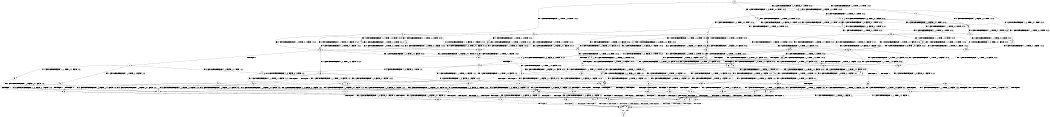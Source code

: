 digraph BCG {
size = "7, 10.5";
center = TRUE;
node [shape = circle];
0 [peripheries = 2];
0 -> 1 [label = "EX !0 !ATOMIC_EXCH_BRANCH (1, +0, TRUE, +0, 1, TRUE) !:0:1:2:"];
0 -> 2 [label = "EX !1 !ATOMIC_EXCH_BRANCH (1, +1, TRUE, +0, 2, TRUE) !:0:1:2:"];
0 -> 3 [label = "EX !2 !ATOMIC_EXCH_BRANCH (1, +0, FALSE, +0, 1, TRUE) !:0:1:2:"];
0 -> 4 [label = "EX !0 !ATOMIC_EXCH_BRANCH (1, +0, TRUE, +0, 1, TRUE) !:0:1:2:"];
1 -> 5 [label = "EX !2 !ATOMIC_EXCH_BRANCH (1, +0, FALSE, +0, 1, TRUE) !:0:1:2:"];
2 -> 6 [label = "EX !1 !ATOMIC_EXCH_BRANCH (1, +1, TRUE, +1, 2, TRUE) !:0:1:2:"];
2 -> 7 [label = "EX !2 !ATOMIC_EXCH_BRANCH (1, +0, FALSE, +0, 1, FALSE) !:0:1:2:"];
2 -> 8 [label = "EX !0 !ATOMIC_EXCH_BRANCH (1, +0, TRUE, +0, 1, FALSE) !:0:1:2:"];
2 -> 9 [label = "EX !1 !ATOMIC_EXCH_BRANCH (1, +1, TRUE, +1, 2, TRUE) !:0:1:2:"];
3 -> 10 [label = "EX !0 !ATOMIC_EXCH_BRANCH (1, +0, TRUE, +0, 1, TRUE) !:0:1:2:"];
3 -> 11 [label = "EX !1 !ATOMIC_EXCH_BRANCH (1, +1, TRUE, +0, 2, TRUE) !:0:1:2:"];
3 -> 12 [label = "EX !0 !ATOMIC_EXCH_BRANCH (1, +0, TRUE, +0, 1, TRUE) !:0:1:2:"];
3 -> 3 [label = "EX !2 !ATOMIC_EXCH_BRANCH (1, +0, FALSE, +0, 1, TRUE) !:0:1:2:"];
4 -> 5 [label = "EX !2 !ATOMIC_EXCH_BRANCH (1, +0, FALSE, +0, 1, TRUE) !:0:1:2:"];
4 -> 13 [label = "EX !1 !ATOMIC_EXCH_BRANCH (1, +1, TRUE, +0, 2, TRUE) !:0:1:2:"];
4 -> 14 [label = "EX !2 !ATOMIC_EXCH_BRANCH (1, +0, FALSE, +0, 1, TRUE) !:0:1:2:"];
4 -> 4 [label = "EX !0 !ATOMIC_EXCH_BRANCH (1, +0, TRUE, +0, 1, TRUE) !:0:1:2:"];
5 -> 10 [label = "EX !0 !ATOMIC_EXCH_BRANCH (1, +0, TRUE, +0, 1, TRUE) !:0:1:2:"];
6 -> 15 [label = "EX !0 !ATOMIC_EXCH_BRANCH (1, +0, TRUE, +0, 1, FALSE) !:0:1:2:"];
7 -> 16 [label = "EX !1 !ATOMIC_EXCH_BRANCH (1, +1, TRUE, +1, 2, TRUE) !:0:1:2:"];
7 -> 17 [label = "TERMINATE !2"];
7 -> 18 [label = "EX !0 !ATOMIC_EXCH_BRANCH (1, +0, TRUE, +0, 1, FALSE) !:0:1:2:"];
7 -> 19 [label = "EX !1 !ATOMIC_EXCH_BRANCH (1, +1, TRUE, +1, 2, TRUE) !:0:1:2:"];
8 -> 20 [label = "EX !1 !ATOMIC_EXCH_BRANCH (1, +1, TRUE, +1, 2, FALSE) !:0:1:2:"];
8 -> 21 [label = "TERMINATE !0"];
8 -> 22 [label = "EX !2 !ATOMIC_EXCH_BRANCH (1, +0, FALSE, +0, 1, TRUE) !:0:1:2:"];
8 -> 23 [label = "EX !1 !ATOMIC_EXCH_BRANCH (1, +1, TRUE, +1, 2, FALSE) !:0:1:2:"];
9 -> 15 [label = "EX !0 !ATOMIC_EXCH_BRANCH (1, +0, TRUE, +0, 1, FALSE) !:0:1:2:"];
9 -> 7 [label = "EX !2 !ATOMIC_EXCH_BRANCH (1, +0, FALSE, +0, 1, FALSE) !:0:1:2:"];
9 -> 8 [label = "EX !0 !ATOMIC_EXCH_BRANCH (1, +0, TRUE, +0, 1, FALSE) !:0:1:2:"];
9 -> 9 [label = "EX !1 !ATOMIC_EXCH_BRANCH (1, +1, TRUE, +1, 2, TRUE) !:0:1:2:"];
10 -> 24 [label = "EX !1 !ATOMIC_EXCH_BRANCH (1, +1, TRUE, +0, 2, TRUE) !:0:1:2:"];
11 -> 25 [label = "EX !1 !ATOMIC_EXCH_BRANCH (1, +1, TRUE, +1, 2, TRUE) !:0:1:2:"];
11 -> 26 [label = "EX !0 !ATOMIC_EXCH_BRANCH (1, +0, TRUE, +0, 1, FALSE) !:0:1:2:"];
11 -> 7 [label = "EX !2 !ATOMIC_EXCH_BRANCH (1, +0, FALSE, +0, 1, FALSE) !:0:1:2:"];
11 -> 27 [label = "EX !1 !ATOMIC_EXCH_BRANCH (1, +1, TRUE, +1, 2, TRUE) !:0:1:2:"];
12 -> 24 [label = "EX !1 !ATOMIC_EXCH_BRANCH (1, +1, TRUE, +0, 2, TRUE) !:0:1:2:"];
12 -> 28 [label = "EX !1 !ATOMIC_EXCH_BRANCH (1, +1, TRUE, +0, 2, TRUE) !:0:1:2:"];
12 -> 14 [label = "EX !2 !ATOMIC_EXCH_BRANCH (1, +0, FALSE, +0, 1, TRUE) !:0:1:2:"];
12 -> 12 [label = "EX !0 !ATOMIC_EXCH_BRANCH (1, +0, TRUE, +0, 1, TRUE) !:0:1:2:"];
13 -> 15 [label = "EX !0 !ATOMIC_EXCH_BRANCH (1, +0, TRUE, +0, 1, FALSE) !:0:1:2:"];
13 -> 29 [label = "EX !2 !ATOMIC_EXCH_BRANCH (1, +0, FALSE, +0, 1, FALSE) !:0:1:2:"];
13 -> 30 [label = "EX !1 !ATOMIC_EXCH_BRANCH (1, +1, TRUE, +1, 2, TRUE) !:0:1:2:"];
13 -> 8 [label = "EX !0 !ATOMIC_EXCH_BRANCH (1, +0, TRUE, +0, 1, FALSE) !:0:1:2:"];
14 -> 10 [label = "EX !0 !ATOMIC_EXCH_BRANCH (1, +0, TRUE, +0, 1, TRUE) !:0:1:2:"];
14 -> 28 [label = "EX !1 !ATOMIC_EXCH_BRANCH (1, +1, TRUE, +0, 2, TRUE) !:0:1:2:"];
14 -> 14 [label = "EX !2 !ATOMIC_EXCH_BRANCH (1, +0, FALSE, +0, 1, TRUE) !:0:1:2:"];
14 -> 12 [label = "EX !0 !ATOMIC_EXCH_BRANCH (1, +0, TRUE, +0, 1, TRUE) !:0:1:2:"];
15 -> 20 [label = "EX !1 !ATOMIC_EXCH_BRANCH (1, +1, TRUE, +1, 2, FALSE) !:0:1:2:"];
16 -> 31 [label = "EX !0 !ATOMIC_EXCH_BRANCH (1, +0, TRUE, +0, 1, FALSE) !:0:1:2:"];
17 -> 32 [label = "EX !1 !ATOMIC_EXCH_BRANCH (1, +1, TRUE, +1, 2, TRUE) !:0:1:"];
17 -> 33 [label = "EX !0 !ATOMIC_EXCH_BRANCH (1, +0, TRUE, +0, 1, FALSE) !:0:1:"];
17 -> 34 [label = "EX !1 !ATOMIC_EXCH_BRANCH (1, +1, TRUE, +1, 2, TRUE) !:0:1:"];
18 -> 35 [label = "EX !1 !ATOMIC_EXCH_BRANCH (1, +1, TRUE, +1, 2, FALSE) !:0:1:2:"];
18 -> 36 [label = "TERMINATE !2"];
18 -> 37 [label = "TERMINATE !0"];
18 -> 38 [label = "EX !1 !ATOMIC_EXCH_BRANCH (1, +1, TRUE, +1, 2, FALSE) !:0:1:2:"];
19 -> 31 [label = "EX !0 !ATOMIC_EXCH_BRANCH (1, +0, TRUE, +0, 1, FALSE) !:0:1:2:"];
19 -> 17 [label = "TERMINATE !2"];
19 -> 18 [label = "EX !0 !ATOMIC_EXCH_BRANCH (1, +0, TRUE, +0, 1, FALSE) !:0:1:2:"];
19 -> 19 [label = "EX !1 !ATOMIC_EXCH_BRANCH (1, +1, TRUE, +1, 2, TRUE) !:0:1:2:"];
20 -> 39 [label = "EX !2 !ATOMIC_EXCH_BRANCH (1, +0, FALSE, +0, 1, FALSE) !:0:1:2:"];
21 -> 40 [label = "EX !1 !ATOMIC_EXCH_BRANCH (1, +1, TRUE, +1, 2, FALSE) !:1:2:"];
21 -> 41 [label = "EX !2 !ATOMIC_EXCH_BRANCH (1, +0, FALSE, +0, 1, TRUE) !:1:2:"];
21 -> 42 [label = "EX !1 !ATOMIC_EXCH_BRANCH (1, +1, TRUE, +1, 2, FALSE) !:1:2:"];
22 -> 43 [label = "EX !1 !ATOMIC_EXCH_BRANCH (1, +1, TRUE, +1, 2, FALSE) !:0:1:2:"];
22 -> 44 [label = "TERMINATE !0"];
22 -> 22 [label = "EX !2 !ATOMIC_EXCH_BRANCH (1, +0, FALSE, +0, 1, TRUE) !:0:1:2:"];
22 -> 45 [label = "EX !1 !ATOMIC_EXCH_BRANCH (1, +1, TRUE, +1, 2, FALSE) !:0:1:2:"];
23 -> 39 [label = "EX !2 !ATOMIC_EXCH_BRANCH (1, +0, FALSE, +0, 1, FALSE) !:0:1:2:"];
23 -> 46 [label = "TERMINATE !1"];
23 -> 47 [label = "TERMINATE !0"];
23 -> 48 [label = "EX !2 !ATOMIC_EXCH_BRANCH (1, +0, FALSE, +0, 1, FALSE) !:0:1:2:"];
24 -> 49 [label = "EX !0 !ATOMIC_EXCH_BRANCH (1, +0, TRUE, +0, 1, FALSE) !:0:1:2:"];
25 -> 50 [label = "EX !2 !ATOMIC_EXCH_BRANCH (1, +0, FALSE, +0, 1, FALSE) !:0:1:2:"];
26 -> 43 [label = "EX !1 !ATOMIC_EXCH_BRANCH (1, +1, TRUE, +1, 2, FALSE) !:0:1:2:"];
26 -> 44 [label = "TERMINATE !0"];
26 -> 22 [label = "EX !2 !ATOMIC_EXCH_BRANCH (1, +0, FALSE, +0, 1, TRUE) !:0:1:2:"];
26 -> 45 [label = "EX !1 !ATOMIC_EXCH_BRANCH (1, +1, TRUE, +1, 2, FALSE) !:0:1:2:"];
27 -> 50 [label = "EX !2 !ATOMIC_EXCH_BRANCH (1, +0, FALSE, +0, 1, FALSE) !:0:1:2:"];
27 -> 26 [label = "EX !0 !ATOMIC_EXCH_BRANCH (1, +0, TRUE, +0, 1, FALSE) !:0:1:2:"];
27 -> 7 [label = "EX !2 !ATOMIC_EXCH_BRANCH (1, +0, FALSE, +0, 1, FALSE) !:0:1:2:"];
27 -> 27 [label = "EX !1 !ATOMIC_EXCH_BRANCH (1, +1, TRUE, +1, 2, TRUE) !:0:1:2:"];
28 -> 49 [label = "EX !0 !ATOMIC_EXCH_BRANCH (1, +0, TRUE, +0, 1, FALSE) !:0:1:2:"];
28 -> 29 [label = "EX !2 !ATOMIC_EXCH_BRANCH (1, +0, FALSE, +0, 1, FALSE) !:0:1:2:"];
28 -> 51 [label = "EX !1 !ATOMIC_EXCH_BRANCH (1, +1, TRUE, +1, 2, TRUE) !:0:1:2:"];
28 -> 26 [label = "EX !0 !ATOMIC_EXCH_BRANCH (1, +0, TRUE, +0, 1, FALSE) !:0:1:2:"];
29 -> 31 [label = "EX !0 !ATOMIC_EXCH_BRANCH (1, +0, TRUE, +0, 1, FALSE) !:0:1:2:"];
29 -> 52 [label = "TERMINATE !2"];
29 -> 53 [label = "EX !1 !ATOMIC_EXCH_BRANCH (1, +1, TRUE, +1, 2, TRUE) !:0:1:2:"];
29 -> 18 [label = "EX !0 !ATOMIC_EXCH_BRANCH (1, +0, TRUE, +0, 1, FALSE) !:0:1:2:"];
30 -> 15 [label = "EX !0 !ATOMIC_EXCH_BRANCH (1, +0, TRUE, +0, 1, FALSE) !:0:1:2:"];
30 -> 29 [label = "EX !2 !ATOMIC_EXCH_BRANCH (1, +0, FALSE, +0, 1, FALSE) !:0:1:2:"];
30 -> 30 [label = "EX !1 !ATOMIC_EXCH_BRANCH (1, +1, TRUE, +1, 2, TRUE) !:0:1:2:"];
30 -> 8 [label = "EX !0 !ATOMIC_EXCH_BRANCH (1, +0, TRUE, +0, 1, FALSE) !:0:1:2:"];
31 -> 35 [label = "EX !1 !ATOMIC_EXCH_BRANCH (1, +1, TRUE, +1, 2, FALSE) !:0:1:2:"];
32 -> 54 [label = "EX !0 !ATOMIC_EXCH_BRANCH (1, +0, TRUE, +0, 1, FALSE) !:0:1:"];
33 -> 55 [label = "EX !1 !ATOMIC_EXCH_BRANCH (1, +1, TRUE, +1, 2, FALSE) !:0:1:"];
33 -> 56 [label = "TERMINATE !0"];
33 -> 57 [label = "EX !1 !ATOMIC_EXCH_BRANCH (1, +1, TRUE, +1, 2, FALSE) !:0:1:"];
34 -> 54 [label = "EX !0 !ATOMIC_EXCH_BRANCH (1, +0, TRUE, +0, 1, FALSE) !:0:1:"];
34 -> 33 [label = "EX !0 !ATOMIC_EXCH_BRANCH (1, +0, TRUE, +0, 1, FALSE) !:0:1:"];
34 -> 34 [label = "EX !1 !ATOMIC_EXCH_BRANCH (1, +1, TRUE, +1, 2, TRUE) !:0:1:"];
35 -> 58 [label = "TERMINATE !0"];
36 -> 55 [label = "EX !1 !ATOMIC_EXCH_BRANCH (1, +1, TRUE, +1, 2, FALSE) !:0:1:"];
36 -> 56 [label = "TERMINATE !0"];
36 -> 57 [label = "EX !1 !ATOMIC_EXCH_BRANCH (1, +1, TRUE, +1, 2, FALSE) !:0:1:"];
37 -> 59 [label = "EX !1 !ATOMIC_EXCH_BRANCH (1, +1, TRUE, +1, 2, FALSE) !:1:2:"];
37 -> 56 [label = "TERMINATE !2"];
37 -> 60 [label = "EX !1 !ATOMIC_EXCH_BRANCH (1, +1, TRUE, +1, 2, FALSE) !:1:2:"];
38 -> 58 [label = "TERMINATE !0"];
38 -> 61 [label = "TERMINATE !1"];
38 -> 62 [label = "TERMINATE !2"];
38 -> 63 [label = "TERMINATE !0"];
39 -> 58 [label = "TERMINATE !0"];
40 -> 64 [label = "EX !2 !ATOMIC_EXCH_BRANCH (1, +0, FALSE, +0, 1, FALSE) !:1:2:"];
41 -> 65 [label = "EX !1 !ATOMIC_EXCH_BRANCH (1, +1, TRUE, +1, 2, FALSE) !:1:2:"];
41 -> 41 [label = "EX !2 !ATOMIC_EXCH_BRANCH (1, +0, FALSE, +0, 1, TRUE) !:1:2:"];
41 -> 66 [label = "EX !1 !ATOMIC_EXCH_BRANCH (1, +1, TRUE, +1, 2, FALSE) !:1:2:"];
42 -> 64 [label = "EX !2 !ATOMIC_EXCH_BRANCH (1, +0, FALSE, +0, 1, FALSE) !:1:2:"];
42 -> 67 [label = "TERMINATE !1"];
42 -> 68 [label = "EX !2 !ATOMIC_EXCH_BRANCH (1, +0, FALSE, +0, 1, FALSE) !:1:2:"];
43 -> 39 [label = "EX !2 !ATOMIC_EXCH_BRANCH (1, +0, FALSE, +0, 1, FALSE) !:0:1:2:"];
44 -> 65 [label = "EX !1 !ATOMIC_EXCH_BRANCH (1, +1, TRUE, +1, 2, FALSE) !:1:2:"];
44 -> 41 [label = "EX !2 !ATOMIC_EXCH_BRANCH (1, +0, FALSE, +0, 1, TRUE) !:1:2:"];
44 -> 66 [label = "EX !1 !ATOMIC_EXCH_BRANCH (1, +1, TRUE, +1, 2, FALSE) !:1:2:"];
45 -> 39 [label = "EX !2 !ATOMIC_EXCH_BRANCH (1, +0, FALSE, +0, 1, FALSE) !:0:1:2:"];
45 -> 69 [label = "TERMINATE !1"];
45 -> 70 [label = "TERMINATE !0"];
45 -> 48 [label = "EX !2 !ATOMIC_EXCH_BRANCH (1, +0, FALSE, +0, 1, FALSE) !:0:1:2:"];
46 -> 71 [label = "EX !2 !ATOMIC_EXCH_BRANCH (1, +0, FALSE, +0, 1, FALSE) !:0:2:"];
46 -> 67 [label = "TERMINATE !0"];
46 -> 72 [label = "EX !2 !ATOMIC_EXCH_BRANCH (1, +0, FALSE, +0, 1, FALSE) !:0:2:"];
47 -> 64 [label = "EX !2 !ATOMIC_EXCH_BRANCH (1, +0, FALSE, +0, 1, FALSE) !:1:2:"];
47 -> 67 [label = "TERMINATE !1"];
47 -> 68 [label = "EX !2 !ATOMIC_EXCH_BRANCH (1, +0, FALSE, +0, 1, FALSE) !:1:2:"];
48 -> 58 [label = "TERMINATE !0"];
48 -> 61 [label = "TERMINATE !1"];
48 -> 62 [label = "TERMINATE !2"];
48 -> 63 [label = "TERMINATE !0"];
49 -> 43 [label = "EX !1 !ATOMIC_EXCH_BRANCH (1, +1, TRUE, +1, 2, FALSE) !:0:1:2:"];
50 -> 16 [label = "EX !1 !ATOMIC_EXCH_BRANCH (1, +1, TRUE, +1, 2, TRUE) !:0:1:2:"];
51 -> 49 [label = "EX !0 !ATOMIC_EXCH_BRANCH (1, +0, TRUE, +0, 1, FALSE) !:0:1:2:"];
51 -> 29 [label = "EX !2 !ATOMIC_EXCH_BRANCH (1, +0, FALSE, +0, 1, FALSE) !:0:1:2:"];
51 -> 51 [label = "EX !1 !ATOMIC_EXCH_BRANCH (1, +1, TRUE, +1, 2, TRUE) !:0:1:2:"];
51 -> 26 [label = "EX !0 !ATOMIC_EXCH_BRANCH (1, +0, TRUE, +0, 1, FALSE) !:0:1:2:"];
52 -> 54 [label = "EX !0 !ATOMIC_EXCH_BRANCH (1, +0, TRUE, +0, 1, FALSE) !:0:1:"];
52 -> 73 [label = "EX !1 !ATOMIC_EXCH_BRANCH (1, +1, TRUE, +1, 2, TRUE) !:0:1:"];
52 -> 33 [label = "EX !0 !ATOMIC_EXCH_BRANCH (1, +0, TRUE, +0, 1, FALSE) !:0:1:"];
53 -> 31 [label = "EX !0 !ATOMIC_EXCH_BRANCH (1, +0, TRUE, +0, 1, FALSE) !:0:1:2:"];
53 -> 52 [label = "TERMINATE !2"];
53 -> 53 [label = "EX !1 !ATOMIC_EXCH_BRANCH (1, +1, TRUE, +1, 2, TRUE) !:0:1:2:"];
53 -> 18 [label = "EX !0 !ATOMIC_EXCH_BRANCH (1, +0, TRUE, +0, 1, FALSE) !:0:1:2:"];
54 -> 55 [label = "EX !1 !ATOMIC_EXCH_BRANCH (1, +1, TRUE, +1, 2, FALSE) !:0:1:"];
55 -> 74 [label = "TERMINATE !0"];
56 -> 75 [label = "EX !1 !ATOMIC_EXCH_BRANCH (1, +1, TRUE, +1, 2, FALSE) !:1:"];
56 -> 76 [label = "EX !1 !ATOMIC_EXCH_BRANCH (1, +1, TRUE, +1, 2, FALSE) !:1:"];
57 -> 74 [label = "TERMINATE !0"];
57 -> 77 [label = "TERMINATE !1"];
57 -> 78 [label = "TERMINATE !0"];
58 -> 74 [label = "TERMINATE !2"];
59 -> 74 [label = "TERMINATE !2"];
60 -> 74 [label = "TERMINATE !2"];
60 -> 79 [label = "TERMINATE !1"];
60 -> 78 [label = "TERMINATE !2"];
61 -> 80 [label = "TERMINATE !0"];
61 -> 77 [label = "TERMINATE !2"];
61 -> 79 [label = "TERMINATE !0"];
62 -> 74 [label = "TERMINATE !0"];
62 -> 77 [label = "TERMINATE !1"];
62 -> 78 [label = "TERMINATE !0"];
63 -> 74 [label = "TERMINATE !2"];
63 -> 79 [label = "TERMINATE !1"];
63 -> 78 [label = "TERMINATE !2"];
64 -> 74 [label = "TERMINATE !2"];
65 -> 64 [label = "EX !2 !ATOMIC_EXCH_BRANCH (1, +0, FALSE, +0, 1, FALSE) !:1:2:"];
66 -> 64 [label = "EX !2 !ATOMIC_EXCH_BRANCH (1, +0, FALSE, +0, 1, FALSE) !:1:2:"];
66 -> 81 [label = "TERMINATE !1"];
66 -> 68 [label = "EX !2 !ATOMIC_EXCH_BRANCH (1, +0, FALSE, +0, 1, FALSE) !:1:2:"];
67 -> 82 [label = "EX !2 !ATOMIC_EXCH_BRANCH (1, +0, FALSE, +0, 1, FALSE) !:2:"];
67 -> 83 [label = "EX !2 !ATOMIC_EXCH_BRANCH (1, +0, FALSE, +0, 1, FALSE) !:2:"];
68 -> 74 [label = "TERMINATE !2"];
68 -> 79 [label = "TERMINATE !1"];
68 -> 78 [label = "TERMINATE !2"];
69 -> 71 [label = "EX !2 !ATOMIC_EXCH_BRANCH (1, +0, FALSE, +0, 1, FALSE) !:0:2:"];
69 -> 81 [label = "TERMINATE !0"];
69 -> 72 [label = "EX !2 !ATOMIC_EXCH_BRANCH (1, +0, FALSE, +0, 1, FALSE) !:0:2:"];
70 -> 64 [label = "EX !2 !ATOMIC_EXCH_BRANCH (1, +0, FALSE, +0, 1, FALSE) !:1:2:"];
70 -> 81 [label = "TERMINATE !1"];
70 -> 68 [label = "EX !2 !ATOMIC_EXCH_BRANCH (1, +0, FALSE, +0, 1, FALSE) !:1:2:"];
71 -> 80 [label = "TERMINATE !0"];
72 -> 80 [label = "TERMINATE !0"];
72 -> 77 [label = "TERMINATE !2"];
72 -> 79 [label = "TERMINATE !0"];
73 -> 54 [label = "EX !0 !ATOMIC_EXCH_BRANCH (1, +0, TRUE, +0, 1, FALSE) !:0:1:"];
73 -> 73 [label = "EX !1 !ATOMIC_EXCH_BRANCH (1, +1, TRUE, +1, 2, TRUE) !:0:1:"];
73 -> 33 [label = "EX !0 !ATOMIC_EXCH_BRANCH (1, +0, TRUE, +0, 1, FALSE) !:0:1:"];
74 -> 84 [label = "TERMINATE !1"];
75 -> 84 [label = "TERMINATE !1"];
76 -> 84 [label = "TERMINATE !1"];
76 -> 85 [label = "TERMINATE !1"];
77 -> 84 [label = "TERMINATE !0"];
77 -> 85 [label = "TERMINATE !0"];
78 -> 84 [label = "TERMINATE !1"];
78 -> 85 [label = "TERMINATE !1"];
79 -> 84 [label = "TERMINATE !2"];
79 -> 85 [label = "TERMINATE !2"];
80 -> 84 [label = "TERMINATE !2"];
81 -> 82 [label = "EX !2 !ATOMIC_EXCH_BRANCH (1, +0, FALSE, +0, 1, FALSE) !:2:"];
81 -> 83 [label = "EX !2 !ATOMIC_EXCH_BRANCH (1, +0, FALSE, +0, 1, FALSE) !:2:"];
82 -> 84 [label = "TERMINATE !2"];
83 -> 84 [label = "TERMINATE !2"];
83 -> 85 [label = "TERMINATE !2"];
84 -> 86 [label = "exit"];
85 -> 86 [label = "exit"];
}
